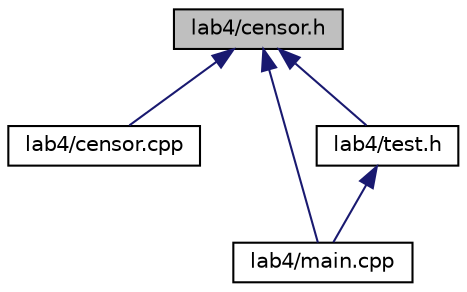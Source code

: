 digraph "lab4/censor.h"
{
 // LATEX_PDF_SIZE
  edge [fontname="Helvetica",fontsize="10",labelfontname="Helvetica",labelfontsize="10"];
  node [fontname="Helvetica",fontsize="10",shape=record];
  Node1 [label="lab4/censor.h",height=0.2,width=0.4,color="black", fillcolor="grey75", style="filled", fontcolor="black",tooltip=" "];
  Node1 -> Node2 [dir="back",color="midnightblue",fontsize="10",style="solid",fontname="Helvetica"];
  Node2 [label="lab4/censor.cpp",height=0.2,width=0.4,color="black", fillcolor="white", style="filled",URL="$censor_8cpp.html",tooltip=" "];
  Node1 -> Node3 [dir="back",color="midnightblue",fontsize="10",style="solid",fontname="Helvetica"];
  Node3 [label="lab4/main.cpp",height=0.2,width=0.4,color="black", fillcolor="white", style="filled",URL="$main_8cpp.html",tooltip=" "];
  Node1 -> Node4 [dir="back",color="midnightblue",fontsize="10",style="solid",fontname="Helvetica"];
  Node4 [label="lab4/test.h",height=0.2,width=0.4,color="black", fillcolor="white", style="filled",URL="$test_8h.html",tooltip=" "];
  Node4 -> Node3 [dir="back",color="midnightblue",fontsize="10",style="solid",fontname="Helvetica"];
}
